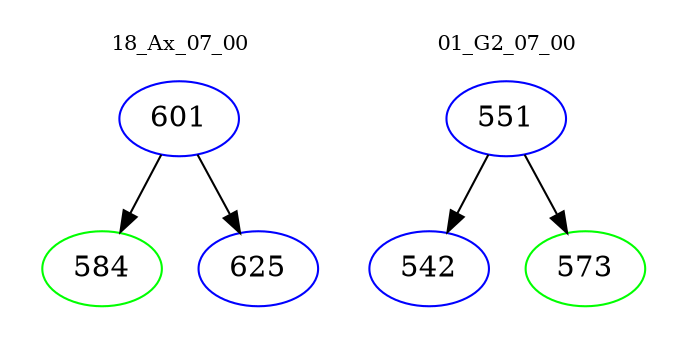 digraph{
subgraph cluster_0 {
color = white
label = "18_Ax_07_00";
fontsize=10;
T0_601 [label="601", color="blue"]
T0_601 -> T0_584 [color="black"]
T0_584 [label="584", color="green"]
T0_601 -> T0_625 [color="black"]
T0_625 [label="625", color="blue"]
}
subgraph cluster_1 {
color = white
label = "01_G2_07_00";
fontsize=10;
T1_551 [label="551", color="blue"]
T1_551 -> T1_542 [color="black"]
T1_542 [label="542", color="blue"]
T1_551 -> T1_573 [color="black"]
T1_573 [label="573", color="green"]
}
}
